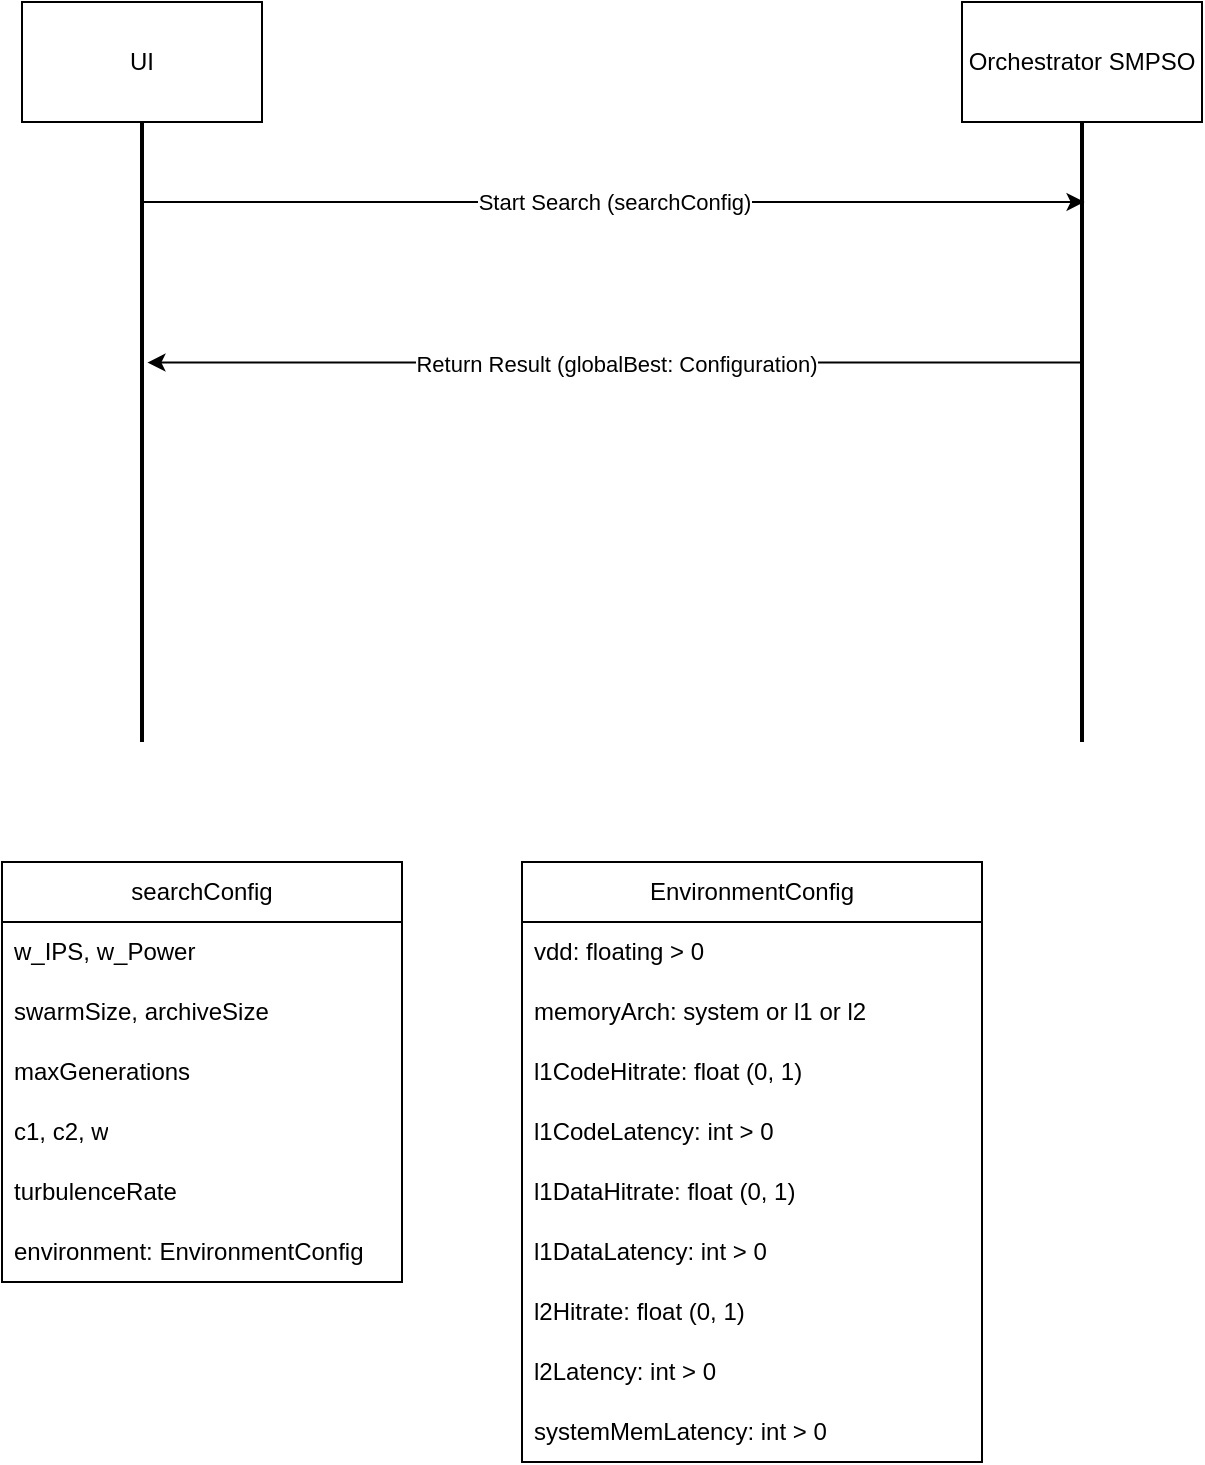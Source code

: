 <mxfile version="25.0.2">
  <diagram name="Start Search" id="-3EnVT2QQhTtyvACYWjd">
    <mxGraphModel dx="989" dy="578" grid="1" gridSize="10" guides="1" tooltips="1" connect="1" arrows="1" fold="1" page="1" pageScale="1" pageWidth="850" pageHeight="1100" math="0" shadow="0">
      <root>
        <mxCell id="0" />
        <mxCell id="1" parent="0" />
        <mxCell id="EpcGOtR5BhhXYbNL1TRJ-1" value="UI" style="rounded=0;whiteSpace=wrap;html=1;" parent="1" vertex="1">
          <mxGeometry x="60" y="60" width="120" height="60" as="geometry" />
        </mxCell>
        <mxCell id="EpcGOtR5BhhXYbNL1TRJ-2" value="" style="line;strokeWidth=2;direction=south;html=1;" parent="1" vertex="1">
          <mxGeometry x="115" y="120" width="10" height="310" as="geometry" />
        </mxCell>
        <mxCell id="EpcGOtR5BhhXYbNL1TRJ-3" value="Orchestrator SMPSO" style="rounded=0;whiteSpace=wrap;html=1;" parent="1" vertex="1">
          <mxGeometry x="530" y="60" width="120" height="60" as="geometry" />
        </mxCell>
        <mxCell id="EpcGOtR5BhhXYbNL1TRJ-4" value="" style="line;strokeWidth=2;direction=south;html=1;" parent="1" vertex="1">
          <mxGeometry x="585" y="120" width="10" height="310" as="geometry" />
        </mxCell>
        <mxCell id="EpcGOtR5BhhXYbNL1TRJ-5" value="" style="endArrow=classic;html=1;rounded=0;entryX=0.129;entryY=0.371;entryDx=0;entryDy=0;entryPerimeter=0;" parent="1" target="EpcGOtR5BhhXYbNL1TRJ-4" edge="1">
          <mxGeometry relative="1" as="geometry">
            <mxPoint x="120" y="160" as="sourcePoint" />
            <mxPoint x="220" y="160" as="targetPoint" />
          </mxGeometry>
        </mxCell>
        <mxCell id="EpcGOtR5BhhXYbNL1TRJ-6" value="Start Search (searchConfig)" style="edgeLabel;resizable=0;html=1;;align=center;verticalAlign=middle;" parent="EpcGOtR5BhhXYbNL1TRJ-5" connectable="0" vertex="1">
          <mxGeometry relative="1" as="geometry" />
        </mxCell>
        <mxCell id="EpcGOtR5BhhXYbNL1TRJ-7" value="" style="endArrow=classic;html=1;rounded=0;entryX=0.388;entryY=0.229;entryDx=0;entryDy=0;entryPerimeter=0;exitX=0.388;exitY=0.5;exitDx=0;exitDy=0;exitPerimeter=0;" parent="1" source="EpcGOtR5BhhXYbNL1TRJ-4" target="EpcGOtR5BhhXYbNL1TRJ-2" edge="1">
          <mxGeometry relative="1" as="geometry">
            <mxPoint x="360" y="260" as="sourcePoint" />
            <mxPoint x="460" y="260" as="targetPoint" />
          </mxGeometry>
        </mxCell>
        <mxCell id="EpcGOtR5BhhXYbNL1TRJ-8" value="Return Result (globalBest: Configuration)" style="edgeLabel;resizable=0;html=1;;align=center;verticalAlign=middle;" parent="EpcGOtR5BhhXYbNL1TRJ-7" connectable="0" vertex="1">
          <mxGeometry relative="1" as="geometry" />
        </mxCell>
        <mxCell id="6luausBwyDMQDWQ3beNM-1" value="searchConfig" style="swimlane;fontStyle=0;childLayout=stackLayout;horizontal=1;startSize=30;horizontalStack=0;resizeParent=1;resizeParentMax=0;resizeLast=0;collapsible=1;marginBottom=0;whiteSpace=wrap;html=1;" parent="1" vertex="1">
          <mxGeometry x="50" y="490" width="200" height="210" as="geometry" />
        </mxCell>
        <mxCell id="6luausBwyDMQDWQ3beNM-2" value="w_IPS, w_Power" style="text;strokeColor=none;fillColor=none;align=left;verticalAlign=middle;spacingLeft=4;spacingRight=4;overflow=hidden;points=[[0,0.5],[1,0.5]];portConstraint=eastwest;rotatable=0;whiteSpace=wrap;html=1;" parent="6luausBwyDMQDWQ3beNM-1" vertex="1">
          <mxGeometry y="30" width="200" height="30" as="geometry" />
        </mxCell>
        <mxCell id="6luausBwyDMQDWQ3beNM-3" value="swarmSize, archiveSize" style="text;strokeColor=none;fillColor=none;align=left;verticalAlign=middle;spacingLeft=4;spacingRight=4;overflow=hidden;points=[[0,0.5],[1,0.5]];portConstraint=eastwest;rotatable=0;whiteSpace=wrap;html=1;" parent="6luausBwyDMQDWQ3beNM-1" vertex="1">
          <mxGeometry y="60" width="200" height="30" as="geometry" />
        </mxCell>
        <mxCell id="6luausBwyDMQDWQ3beNM-4" value="maxGenerations" style="text;strokeColor=none;fillColor=none;align=left;verticalAlign=middle;spacingLeft=4;spacingRight=4;overflow=hidden;points=[[0,0.5],[1,0.5]];portConstraint=eastwest;rotatable=0;whiteSpace=wrap;html=1;" parent="6luausBwyDMQDWQ3beNM-1" vertex="1">
          <mxGeometry y="90" width="200" height="30" as="geometry" />
        </mxCell>
        <mxCell id="6luausBwyDMQDWQ3beNM-6" value="c1, c2, w" style="text;strokeColor=none;fillColor=none;align=left;verticalAlign=middle;spacingLeft=4;spacingRight=4;overflow=hidden;points=[[0,0.5],[1,0.5]];portConstraint=eastwest;rotatable=0;whiteSpace=wrap;html=1;" parent="6luausBwyDMQDWQ3beNM-1" vertex="1">
          <mxGeometry y="120" width="200" height="30" as="geometry" />
        </mxCell>
        <mxCell id="6luausBwyDMQDWQ3beNM-7" value="turbulenceRate" style="text;strokeColor=none;fillColor=none;align=left;verticalAlign=middle;spacingLeft=4;spacingRight=4;overflow=hidden;points=[[0,0.5],[1,0.5]];portConstraint=eastwest;rotatable=0;whiteSpace=wrap;html=1;" parent="6luausBwyDMQDWQ3beNM-1" vertex="1">
          <mxGeometry y="150" width="200" height="30" as="geometry" />
        </mxCell>
        <mxCell id="ZApwLmSIWXt8OsnBk89o-1" value="environment: EnvironmentConfig" style="text;strokeColor=none;fillColor=none;align=left;verticalAlign=middle;spacingLeft=4;spacingRight=4;overflow=hidden;points=[[0,0.5],[1,0.5]];portConstraint=eastwest;rotatable=0;whiteSpace=wrap;html=1;" vertex="1" parent="6luausBwyDMQDWQ3beNM-1">
          <mxGeometry y="180" width="200" height="30" as="geometry" />
        </mxCell>
        <mxCell id="ZApwLmSIWXt8OsnBk89o-2" value="EnvironmentConfig" style="swimlane;fontStyle=0;childLayout=stackLayout;horizontal=1;startSize=30;horizontalStack=0;resizeParent=1;resizeParentMax=0;resizeLast=0;collapsible=1;marginBottom=0;whiteSpace=wrap;html=1;" vertex="1" parent="1">
          <mxGeometry x="310" y="490" width="230" height="300" as="geometry" />
        </mxCell>
        <mxCell id="ZApwLmSIWXt8OsnBk89o-3" value="vdd: floating &amp;gt; 0" style="text;strokeColor=none;fillColor=none;align=left;verticalAlign=middle;spacingLeft=4;spacingRight=4;overflow=hidden;points=[[0,0.5],[1,0.5]];portConstraint=eastwest;rotatable=0;whiteSpace=wrap;html=1;" vertex="1" parent="ZApwLmSIWXt8OsnBk89o-2">
          <mxGeometry y="30" width="230" height="30" as="geometry" />
        </mxCell>
        <mxCell id="ZApwLmSIWXt8OsnBk89o-4" value="memoryArch: system or l1 or l2" style="text;strokeColor=none;fillColor=none;align=left;verticalAlign=middle;spacingLeft=4;spacingRight=4;overflow=hidden;points=[[0,0.5],[1,0.5]];portConstraint=eastwest;rotatable=0;whiteSpace=wrap;html=1;" vertex="1" parent="ZApwLmSIWXt8OsnBk89o-2">
          <mxGeometry y="60" width="230" height="30" as="geometry" />
        </mxCell>
        <mxCell id="ZApwLmSIWXt8OsnBk89o-5" value="l1CodeHitrate: float (0, 1)" style="text;strokeColor=none;fillColor=none;align=left;verticalAlign=middle;spacingLeft=4;spacingRight=4;overflow=hidden;points=[[0,0.5],[1,0.5]];portConstraint=eastwest;rotatable=0;whiteSpace=wrap;html=1;" vertex="1" parent="ZApwLmSIWXt8OsnBk89o-2">
          <mxGeometry y="90" width="230" height="30" as="geometry" />
        </mxCell>
        <mxCell id="ZApwLmSIWXt8OsnBk89o-10" value="l1CodeLatency: int &amp;gt; 0" style="text;strokeColor=none;fillColor=none;align=left;verticalAlign=middle;spacingLeft=4;spacingRight=4;overflow=hidden;points=[[0,0.5],[1,0.5]];portConstraint=eastwest;rotatable=0;whiteSpace=wrap;html=1;" vertex="1" parent="ZApwLmSIWXt8OsnBk89o-2">
          <mxGeometry y="120" width="230" height="30" as="geometry" />
        </mxCell>
        <mxCell id="ZApwLmSIWXt8OsnBk89o-9" value="l1DataHitrate: float (0, 1)" style="text;strokeColor=none;fillColor=none;align=left;verticalAlign=middle;spacingLeft=4;spacingRight=4;overflow=hidden;points=[[0,0.5],[1,0.5]];portConstraint=eastwest;rotatable=0;whiteSpace=wrap;html=1;" vertex="1" parent="ZApwLmSIWXt8OsnBk89o-2">
          <mxGeometry y="150" width="230" height="30" as="geometry" />
        </mxCell>
        <mxCell id="ZApwLmSIWXt8OsnBk89o-8" value="l1DataLatency: int &amp;gt; 0" style="text;strokeColor=none;fillColor=none;align=left;verticalAlign=middle;spacingLeft=4;spacingRight=4;overflow=hidden;points=[[0,0.5],[1,0.5]];portConstraint=eastwest;rotatable=0;whiteSpace=wrap;html=1;" vertex="1" parent="ZApwLmSIWXt8OsnBk89o-2">
          <mxGeometry y="180" width="230" height="30" as="geometry" />
        </mxCell>
        <mxCell id="ZApwLmSIWXt8OsnBk89o-7" value="l2Hitrate: float (0, 1)" style="text;strokeColor=none;fillColor=none;align=left;verticalAlign=middle;spacingLeft=4;spacingRight=4;overflow=hidden;points=[[0,0.5],[1,0.5]];portConstraint=eastwest;rotatable=0;whiteSpace=wrap;html=1;" vertex="1" parent="ZApwLmSIWXt8OsnBk89o-2">
          <mxGeometry y="210" width="230" height="30" as="geometry" />
        </mxCell>
        <mxCell id="ZApwLmSIWXt8OsnBk89o-6" value="l2Latency: int &amp;gt; 0" style="text;strokeColor=none;fillColor=none;align=left;verticalAlign=middle;spacingLeft=4;spacingRight=4;overflow=hidden;points=[[0,0.5],[1,0.5]];portConstraint=eastwest;rotatable=0;whiteSpace=wrap;html=1;" vertex="1" parent="ZApwLmSIWXt8OsnBk89o-2">
          <mxGeometry y="240" width="230" height="30" as="geometry" />
        </mxCell>
        <mxCell id="ZApwLmSIWXt8OsnBk89o-11" value="systemMemLatency: int &amp;gt; 0" style="text;strokeColor=none;fillColor=none;align=left;verticalAlign=middle;spacingLeft=4;spacingRight=4;overflow=hidden;points=[[0,0.5],[1,0.5]];portConstraint=eastwest;rotatable=0;whiteSpace=wrap;html=1;" vertex="1" parent="ZApwLmSIWXt8OsnBk89o-2">
          <mxGeometry y="270" width="230" height="30" as="geometry" />
        </mxCell>
      </root>
    </mxGraphModel>
  </diagram>
</mxfile>
